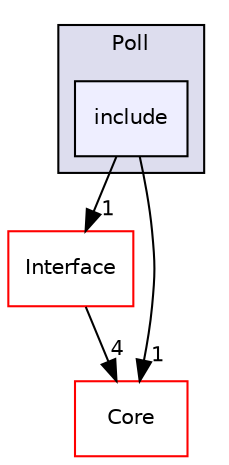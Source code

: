 digraph "include" {
  compound=true
  node [ fontsize="10", fontname="Helvetica"];
  edge [ labelfontsize="10", labelfontname="Helvetica"];
  subgraph clusterdir_8ebe6f98d148d122799a4dde4399e4f1 {
    graph [ bgcolor="#ddddee", pencolor="black", label="Poll" fontname="Helvetica", fontsize="10", URL="dir_8ebe6f98d148d122799a4dde4399e4f1.html"]
  dir_e4e2d4f3e228b264970fbe09b85999bc [shape=box, label="include", style="filled", fillcolor="#eeeeff", pencolor="black", URL="dir_e4e2d4f3e228b264970fbe09b85999bc.html"];
  }
  dir_02ca47b57a818ac962843d1234b7dfd0 [shape=box label="Interface" fillcolor="white" style="filled" color="red" URL="dir_02ca47b57a818ac962843d1234b7dfd0.html"];
  dir_c6310732a22f63c0c2fc5595561e68f1 [shape=box label="Core" fillcolor="white" style="filled" color="red" URL="dir_c6310732a22f63c0c2fc5595561e68f1.html"];
  dir_02ca47b57a818ac962843d1234b7dfd0->dir_c6310732a22f63c0c2fc5595561e68f1 [headlabel="4", labeldistance=1.5 headhref="dir_000052_000022.html"];
  dir_e4e2d4f3e228b264970fbe09b85999bc->dir_02ca47b57a818ac962843d1234b7dfd0 [headlabel="1", labeldistance=1.5 headhref="dir_000059_000052.html"];
  dir_e4e2d4f3e228b264970fbe09b85999bc->dir_c6310732a22f63c0c2fc5595561e68f1 [headlabel="1", labeldistance=1.5 headhref="dir_000059_000022.html"];
}

